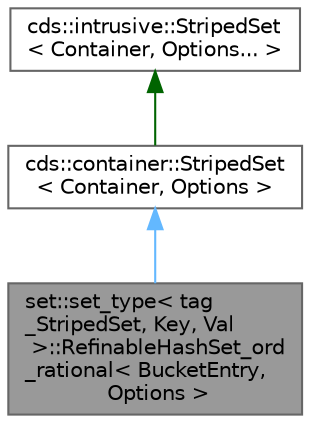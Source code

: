 digraph "set::set_type&lt; tag_StripedSet, Key, Val &gt;::RefinableHashSet_ord_rational&lt; BucketEntry, Options &gt;"
{
 // LATEX_PDF_SIZE
  bgcolor="transparent";
  edge [fontname=Helvetica,fontsize=10,labelfontname=Helvetica,labelfontsize=10];
  node [fontname=Helvetica,fontsize=10,shape=box,height=0.2,width=0.4];
  Node1 [id="Node000001",label="set::set_type\< tag\l_StripedSet, Key, Val\l \>::RefinableHashSet_ord\l_rational\< BucketEntry,\l Options \>",height=0.2,width=0.4,color="gray40", fillcolor="grey60", style="filled", fontcolor="black",tooltip=" "];
  Node2 -> Node1 [id="edge3_Node000001_Node000002",dir="back",color="steelblue1",style="solid",tooltip=" "];
  Node2 [id="Node000002",label="cds::container::StripedSet\l\< Container, Options \>",height=0.2,width=0.4,color="gray40", fillcolor="white", style="filled",URL="$classcds_1_1container_1_1_striped_set.html",tooltip="Striped hash set"];
  Node3 -> Node2 [id="edge4_Node000002_Node000003",dir="back",color="darkgreen",style="solid",tooltip=" "];
  Node3 [id="Node000003",label="cds::intrusive::StripedSet\l\< Container, Options... \>",height=0.2,width=0.4,color="gray40", fillcolor="white", style="filled",URL="$classcds_1_1intrusive_1_1_striped_set.html",tooltip=" "];
}
